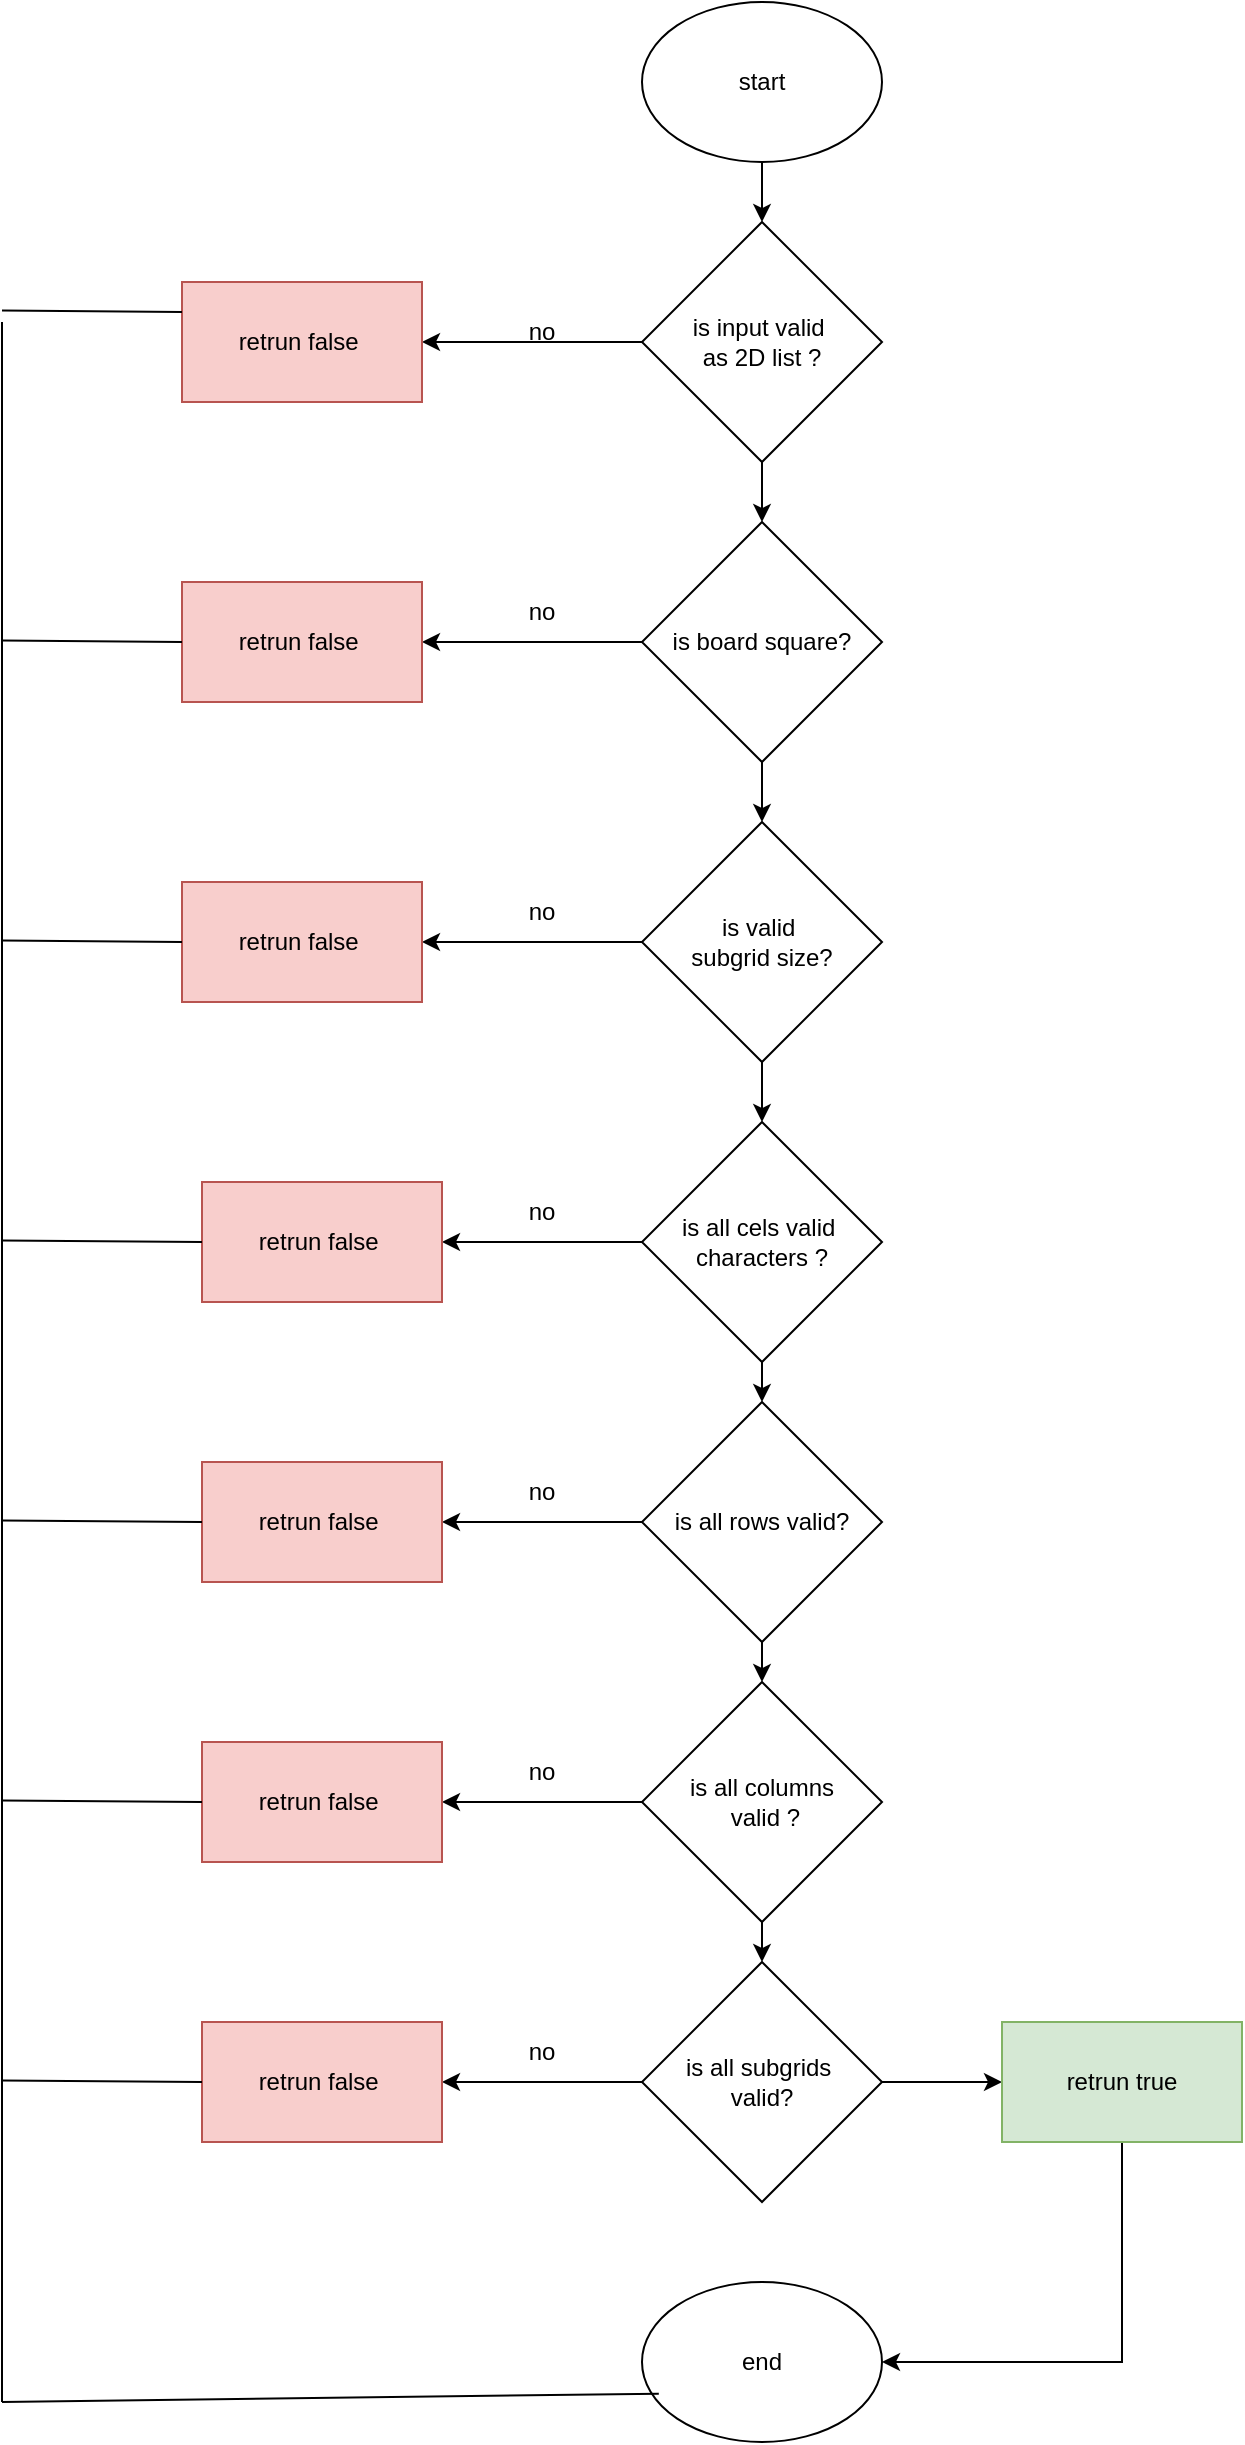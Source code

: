 <mxfile version="26.0.16">
  <diagram id="C5RBs43oDa-KdzZeNtuy" name="Page-1">
    <mxGraphModel dx="3703" dy="1197" grid="1" gridSize="10" guides="1" tooltips="1" connect="1" arrows="1" fold="1" page="1" pageScale="1" pageWidth="827" pageHeight="1169" math="0" shadow="0">
      <root>
        <mxCell id="WIyWlLk6GJQsqaUBKTNV-0" />
        <mxCell id="WIyWlLk6GJQsqaUBKTNV-1" parent="WIyWlLk6GJQsqaUBKTNV-0" />
        <mxCell id="ykPFZneL_9SEnis5VbHR-42" style="edgeStyle=orthogonalEdgeStyle;rounded=0;orthogonalLoop=1;jettySize=auto;html=1;exitX=0.5;exitY=1;exitDx=0;exitDy=0;entryX=0.5;entryY=0;entryDx=0;entryDy=0;" edge="1" parent="WIyWlLk6GJQsqaUBKTNV-1" source="ykPFZneL_9SEnis5VbHR-0" target="ykPFZneL_9SEnis5VbHR-1">
          <mxGeometry relative="1" as="geometry" />
        </mxCell>
        <mxCell id="ykPFZneL_9SEnis5VbHR-0" value="start" style="ellipse;whiteSpace=wrap;html=1;" vertex="1" parent="WIyWlLk6GJQsqaUBKTNV-1">
          <mxGeometry x="-520" width="120" height="80" as="geometry" />
        </mxCell>
        <mxCell id="ykPFZneL_9SEnis5VbHR-19" style="edgeStyle=orthogonalEdgeStyle;rounded=0;orthogonalLoop=1;jettySize=auto;html=1;exitX=0;exitY=0.5;exitDx=0;exitDy=0;entryX=1;entryY=0.5;entryDx=0;entryDy=0;" edge="1" parent="WIyWlLk6GJQsqaUBKTNV-1" source="ykPFZneL_9SEnis5VbHR-1" target="ykPFZneL_9SEnis5VbHR-11">
          <mxGeometry relative="1" as="geometry" />
        </mxCell>
        <mxCell id="ykPFZneL_9SEnis5VbHR-43" style="edgeStyle=orthogonalEdgeStyle;rounded=0;orthogonalLoop=1;jettySize=auto;html=1;exitX=0.5;exitY=1;exitDx=0;exitDy=0;entryX=0.5;entryY=0;entryDx=0;entryDy=0;" edge="1" parent="WIyWlLk6GJQsqaUBKTNV-1" source="ykPFZneL_9SEnis5VbHR-1" target="ykPFZneL_9SEnis5VbHR-4">
          <mxGeometry relative="1" as="geometry" />
        </mxCell>
        <mxCell id="ykPFZneL_9SEnis5VbHR-1" value="is input valid&amp;nbsp;&lt;div&gt;as 2D list ?&lt;/div&gt;" style="rhombus;whiteSpace=wrap;html=1;" vertex="1" parent="WIyWlLk6GJQsqaUBKTNV-1">
          <mxGeometry x="-520" y="110" width="120" height="120" as="geometry" />
        </mxCell>
        <mxCell id="ykPFZneL_9SEnis5VbHR-20" style="edgeStyle=orthogonalEdgeStyle;rounded=0;orthogonalLoop=1;jettySize=auto;html=1;exitX=0;exitY=0.5;exitDx=0;exitDy=0;" edge="1" parent="WIyWlLk6GJQsqaUBKTNV-1" source="ykPFZneL_9SEnis5VbHR-4" target="ykPFZneL_9SEnis5VbHR-13">
          <mxGeometry relative="1" as="geometry" />
        </mxCell>
        <mxCell id="ykPFZneL_9SEnis5VbHR-41" style="edgeStyle=orthogonalEdgeStyle;rounded=0;orthogonalLoop=1;jettySize=auto;html=1;exitX=0.5;exitY=1;exitDx=0;exitDy=0;entryX=0.5;entryY=0;entryDx=0;entryDy=0;" edge="1" parent="WIyWlLk6GJQsqaUBKTNV-1" source="ykPFZneL_9SEnis5VbHR-4" target="ykPFZneL_9SEnis5VbHR-5">
          <mxGeometry relative="1" as="geometry" />
        </mxCell>
        <mxCell id="ykPFZneL_9SEnis5VbHR-4" value="is board square?&lt;span style=&quot;color: rgba(0, 0, 0, 0); font-family: monospace; font-size: 0px; text-align: start; text-wrap-mode: nowrap;&quot;&gt;%3CmxGraphModel%3E%3Croot%3E%3CmxCell%20id%3D%220%22%2F%3E%3CmxCell%20id%3D%221%22%20parent%3D%220%22%2F%3E%3CmxCell%20id%3D%222%22%20value%3D%22is%20input%20valid%26amp%3Bnbsp%3B%26lt%3Bdiv%26gt%3Bas%202D%20list%26lt%3B%2Fdiv%26gt%3B%22%20style%3D%22rhombus%3BwhiteSpace%3Dwrap%3Bhtml%3D1%3B%22%20vertex%3D%221%22%20parent%3D%221%22%3E%3CmxGeometry%20x%3D%22-520%22%20y%3D%22110%22%20width%3D%22120%22%20height%3D%22120%22%20as%3D%22geometry%22%2F%3E%3C%2FmxCell%3E%3C%2Froot%3E%3C%2FmxGraphModel%3E&lt;/span&gt;" style="rhombus;whiteSpace=wrap;html=1;" vertex="1" parent="WIyWlLk6GJQsqaUBKTNV-1">
          <mxGeometry x="-520" y="260" width="120" height="120" as="geometry" />
        </mxCell>
        <mxCell id="ykPFZneL_9SEnis5VbHR-21" style="edgeStyle=orthogonalEdgeStyle;rounded=0;orthogonalLoop=1;jettySize=auto;html=1;exitX=0;exitY=0.5;exitDx=0;exitDy=0;" edge="1" parent="WIyWlLk6GJQsqaUBKTNV-1" source="ykPFZneL_9SEnis5VbHR-5" target="ykPFZneL_9SEnis5VbHR-14">
          <mxGeometry relative="1" as="geometry" />
        </mxCell>
        <mxCell id="ykPFZneL_9SEnis5VbHR-40" style="edgeStyle=orthogonalEdgeStyle;rounded=0;orthogonalLoop=1;jettySize=auto;html=1;exitX=0.5;exitY=1;exitDx=0;exitDy=0;entryX=0.5;entryY=0;entryDx=0;entryDy=0;" edge="1" parent="WIyWlLk6GJQsqaUBKTNV-1" source="ykPFZneL_9SEnis5VbHR-5" target="ykPFZneL_9SEnis5VbHR-6">
          <mxGeometry relative="1" as="geometry" />
        </mxCell>
        <mxCell id="ykPFZneL_9SEnis5VbHR-5" value="is valid&amp;nbsp;&lt;div&gt;subgrid size?&lt;/div&gt;" style="rhombus;whiteSpace=wrap;html=1;" vertex="1" parent="WIyWlLk6GJQsqaUBKTNV-1">
          <mxGeometry x="-520" y="410" width="120" height="120" as="geometry" />
        </mxCell>
        <mxCell id="ykPFZneL_9SEnis5VbHR-22" style="edgeStyle=orthogonalEdgeStyle;rounded=0;orthogonalLoop=1;jettySize=auto;html=1;exitX=0;exitY=0.5;exitDx=0;exitDy=0;" edge="1" parent="WIyWlLk6GJQsqaUBKTNV-1" source="ykPFZneL_9SEnis5VbHR-6" target="ykPFZneL_9SEnis5VbHR-15">
          <mxGeometry relative="1" as="geometry" />
        </mxCell>
        <mxCell id="ykPFZneL_9SEnis5VbHR-39" style="edgeStyle=orthogonalEdgeStyle;rounded=0;orthogonalLoop=1;jettySize=auto;html=1;exitX=0.5;exitY=1;exitDx=0;exitDy=0;entryX=0.5;entryY=0;entryDx=0;entryDy=0;" edge="1" parent="WIyWlLk6GJQsqaUBKTNV-1" source="ykPFZneL_9SEnis5VbHR-6" target="ykPFZneL_9SEnis5VbHR-7">
          <mxGeometry relative="1" as="geometry" />
        </mxCell>
        <mxCell id="ykPFZneL_9SEnis5VbHR-6" value="is all cels valid&amp;nbsp;&lt;div&gt;characters ?&lt;/div&gt;" style="rhombus;whiteSpace=wrap;html=1;" vertex="1" parent="WIyWlLk6GJQsqaUBKTNV-1">
          <mxGeometry x="-520" y="560" width="120" height="120" as="geometry" />
        </mxCell>
        <mxCell id="ykPFZneL_9SEnis5VbHR-23" style="edgeStyle=orthogonalEdgeStyle;rounded=0;orthogonalLoop=1;jettySize=auto;html=1;exitX=0;exitY=0.5;exitDx=0;exitDy=0;" edge="1" parent="WIyWlLk6GJQsqaUBKTNV-1" source="ykPFZneL_9SEnis5VbHR-7" target="ykPFZneL_9SEnis5VbHR-16">
          <mxGeometry relative="1" as="geometry" />
        </mxCell>
        <mxCell id="ykPFZneL_9SEnis5VbHR-38" style="edgeStyle=orthogonalEdgeStyle;rounded=0;orthogonalLoop=1;jettySize=auto;html=1;exitX=0.5;exitY=1;exitDx=0;exitDy=0;entryX=0.5;entryY=0;entryDx=0;entryDy=0;" edge="1" parent="WIyWlLk6GJQsqaUBKTNV-1" source="ykPFZneL_9SEnis5VbHR-7" target="ykPFZneL_9SEnis5VbHR-8">
          <mxGeometry relative="1" as="geometry" />
        </mxCell>
        <mxCell id="ykPFZneL_9SEnis5VbHR-7" value="is all rows valid?" style="rhombus;whiteSpace=wrap;html=1;" vertex="1" parent="WIyWlLk6GJQsqaUBKTNV-1">
          <mxGeometry x="-520" y="700" width="120" height="120" as="geometry" />
        </mxCell>
        <mxCell id="ykPFZneL_9SEnis5VbHR-24" style="edgeStyle=orthogonalEdgeStyle;rounded=0;orthogonalLoop=1;jettySize=auto;html=1;exitX=0;exitY=0.5;exitDx=0;exitDy=0;entryX=1;entryY=0.5;entryDx=0;entryDy=0;" edge="1" parent="WIyWlLk6GJQsqaUBKTNV-1" source="ykPFZneL_9SEnis5VbHR-8" target="ykPFZneL_9SEnis5VbHR-17">
          <mxGeometry relative="1" as="geometry" />
        </mxCell>
        <mxCell id="ykPFZneL_9SEnis5VbHR-37" style="edgeStyle=orthogonalEdgeStyle;rounded=0;orthogonalLoop=1;jettySize=auto;html=1;exitX=0.5;exitY=1;exitDx=0;exitDy=0;entryX=0.5;entryY=0;entryDx=0;entryDy=0;" edge="1" parent="WIyWlLk6GJQsqaUBKTNV-1" source="ykPFZneL_9SEnis5VbHR-8" target="ykPFZneL_9SEnis5VbHR-9">
          <mxGeometry relative="1" as="geometry" />
        </mxCell>
        <mxCell id="ykPFZneL_9SEnis5VbHR-8" value="is all columns&lt;div&gt;&amp;nbsp;valid ?&lt;/div&gt;" style="rhombus;whiteSpace=wrap;html=1;" vertex="1" parent="WIyWlLk6GJQsqaUBKTNV-1">
          <mxGeometry x="-520" y="840" width="120" height="120" as="geometry" />
        </mxCell>
        <mxCell id="ykPFZneL_9SEnis5VbHR-25" style="edgeStyle=orthogonalEdgeStyle;rounded=0;orthogonalLoop=1;jettySize=auto;html=1;exitX=0;exitY=0.5;exitDx=0;exitDy=0;entryX=1;entryY=0.5;entryDx=0;entryDy=0;" edge="1" parent="WIyWlLk6GJQsqaUBKTNV-1" source="ykPFZneL_9SEnis5VbHR-9" target="ykPFZneL_9SEnis5VbHR-18">
          <mxGeometry relative="1" as="geometry" />
        </mxCell>
        <mxCell id="ykPFZneL_9SEnis5VbHR-36" style="edgeStyle=orthogonalEdgeStyle;rounded=0;orthogonalLoop=1;jettySize=auto;html=1;exitX=1;exitY=0.5;exitDx=0;exitDy=0;entryX=0;entryY=0.5;entryDx=0;entryDy=0;" edge="1" parent="WIyWlLk6GJQsqaUBKTNV-1" source="ykPFZneL_9SEnis5VbHR-9" target="ykPFZneL_9SEnis5VbHR-35">
          <mxGeometry relative="1" as="geometry" />
        </mxCell>
        <mxCell id="ykPFZneL_9SEnis5VbHR-9" value="is all subgrids&amp;nbsp;&lt;div&gt;valid?&lt;/div&gt;" style="rhombus;whiteSpace=wrap;html=1;" vertex="1" parent="WIyWlLk6GJQsqaUBKTNV-1">
          <mxGeometry x="-520" y="980" width="120" height="120" as="geometry" />
        </mxCell>
        <mxCell id="ykPFZneL_9SEnis5VbHR-10" value="end" style="ellipse;whiteSpace=wrap;html=1;" vertex="1" parent="WIyWlLk6GJQsqaUBKTNV-1">
          <mxGeometry x="-520" y="1140" width="120" height="80" as="geometry" />
        </mxCell>
        <mxCell id="ykPFZneL_9SEnis5VbHR-11" value="retrun false&amp;nbsp;" style="rounded=0;whiteSpace=wrap;html=1;fillColor=#f8cecc;strokeColor=#b85450;" vertex="1" parent="WIyWlLk6GJQsqaUBKTNV-1">
          <mxGeometry x="-750" y="140" width="120" height="60" as="geometry" />
        </mxCell>
        <mxCell id="ykPFZneL_9SEnis5VbHR-13" value="retrun false&amp;nbsp;" style="rounded=0;whiteSpace=wrap;html=1;fillColor=#f8cecc;strokeColor=#b85450;" vertex="1" parent="WIyWlLk6GJQsqaUBKTNV-1">
          <mxGeometry x="-750" y="290" width="120" height="60" as="geometry" />
        </mxCell>
        <mxCell id="ykPFZneL_9SEnis5VbHR-14" value="retrun false&amp;nbsp;" style="rounded=0;whiteSpace=wrap;html=1;fillColor=#f8cecc;strokeColor=#b85450;" vertex="1" parent="WIyWlLk6GJQsqaUBKTNV-1">
          <mxGeometry x="-750" y="440" width="120" height="60" as="geometry" />
        </mxCell>
        <mxCell id="ykPFZneL_9SEnis5VbHR-15" value="retrun false&amp;nbsp;" style="rounded=0;whiteSpace=wrap;html=1;fillColor=#f8cecc;strokeColor=#b85450;" vertex="1" parent="WIyWlLk6GJQsqaUBKTNV-1">
          <mxGeometry x="-740" y="590" width="120" height="60" as="geometry" />
        </mxCell>
        <mxCell id="ykPFZneL_9SEnis5VbHR-16" value="retrun false&amp;nbsp;" style="rounded=0;whiteSpace=wrap;html=1;fillColor=#f8cecc;strokeColor=#b85450;" vertex="1" parent="WIyWlLk6GJQsqaUBKTNV-1">
          <mxGeometry x="-740" y="730" width="120" height="60" as="geometry" />
        </mxCell>
        <mxCell id="ykPFZneL_9SEnis5VbHR-17" value="retrun false&amp;nbsp;" style="rounded=0;whiteSpace=wrap;html=1;fillColor=#f8cecc;strokeColor=#b85450;" vertex="1" parent="WIyWlLk6GJQsqaUBKTNV-1">
          <mxGeometry x="-740" y="870" width="120" height="60" as="geometry" />
        </mxCell>
        <mxCell id="ykPFZneL_9SEnis5VbHR-18" value="retrun false&amp;nbsp;" style="rounded=0;whiteSpace=wrap;html=1;fillColor=#f8cecc;strokeColor=#b85450;" vertex="1" parent="WIyWlLk6GJQsqaUBKTNV-1">
          <mxGeometry x="-740" y="1010" width="120" height="60" as="geometry" />
        </mxCell>
        <mxCell id="ykPFZneL_9SEnis5VbHR-26" value="" style="endArrow=none;html=1;rounded=0;" edge="1" parent="WIyWlLk6GJQsqaUBKTNV-1">
          <mxGeometry width="50" height="50" relative="1" as="geometry">
            <mxPoint x="-840" y="1200" as="sourcePoint" />
            <mxPoint x="-840" y="160" as="targetPoint" />
            <Array as="points" />
          </mxGeometry>
        </mxCell>
        <mxCell id="ykPFZneL_9SEnis5VbHR-27" value="" style="endArrow=none;html=1;rounded=0;entryX=0;entryY=0.25;entryDx=0;entryDy=0;" edge="1" parent="WIyWlLk6GJQsqaUBKTNV-1" target="ykPFZneL_9SEnis5VbHR-11">
          <mxGeometry width="50" height="50" relative="1" as="geometry">
            <mxPoint x="-840" y="154.286" as="sourcePoint" />
            <mxPoint x="-340" y="680" as="targetPoint" />
          </mxGeometry>
        </mxCell>
        <mxCell id="ykPFZneL_9SEnis5VbHR-28" value="" style="endArrow=none;html=1;rounded=0;entryX=0;entryY=0.25;entryDx=0;entryDy=0;" edge="1" parent="WIyWlLk6GJQsqaUBKTNV-1">
          <mxGeometry width="50" height="50" relative="1" as="geometry">
            <mxPoint x="-840" y="319.286" as="sourcePoint" />
            <mxPoint x="-750" y="320" as="targetPoint" />
          </mxGeometry>
        </mxCell>
        <mxCell id="ykPFZneL_9SEnis5VbHR-29" value="" style="endArrow=none;html=1;rounded=0;entryX=0;entryY=0.25;entryDx=0;entryDy=0;" edge="1" parent="WIyWlLk6GJQsqaUBKTNV-1">
          <mxGeometry width="50" height="50" relative="1" as="geometry">
            <mxPoint x="-840" y="469.286" as="sourcePoint" />
            <mxPoint x="-750" y="470" as="targetPoint" />
          </mxGeometry>
        </mxCell>
        <mxCell id="ykPFZneL_9SEnis5VbHR-30" value="" style="endArrow=none;html=1;rounded=0;entryX=0;entryY=0.5;entryDx=0;entryDy=0;" edge="1" parent="WIyWlLk6GJQsqaUBKTNV-1" target="ykPFZneL_9SEnis5VbHR-15">
          <mxGeometry width="50" height="50" relative="1" as="geometry">
            <mxPoint x="-840" y="619.286" as="sourcePoint" />
            <mxPoint x="-750" y="620" as="targetPoint" />
          </mxGeometry>
        </mxCell>
        <mxCell id="ykPFZneL_9SEnis5VbHR-31" value="" style="endArrow=none;html=1;rounded=0;entryX=0;entryY=0.5;entryDx=0;entryDy=0;" edge="1" parent="WIyWlLk6GJQsqaUBKTNV-1">
          <mxGeometry width="50" height="50" relative="1" as="geometry">
            <mxPoint x="-840" y="759.286" as="sourcePoint" />
            <mxPoint x="-740" y="760" as="targetPoint" />
          </mxGeometry>
        </mxCell>
        <mxCell id="ykPFZneL_9SEnis5VbHR-32" value="" style="endArrow=none;html=1;rounded=0;entryX=0;entryY=0.5;entryDx=0;entryDy=0;" edge="1" parent="WIyWlLk6GJQsqaUBKTNV-1">
          <mxGeometry width="50" height="50" relative="1" as="geometry">
            <mxPoint x="-840" y="899.286" as="sourcePoint" />
            <mxPoint x="-740" y="900" as="targetPoint" />
          </mxGeometry>
        </mxCell>
        <mxCell id="ykPFZneL_9SEnis5VbHR-33" value="" style="endArrow=none;html=1;rounded=0;entryX=0;entryY=0.5;entryDx=0;entryDy=0;" edge="1" parent="WIyWlLk6GJQsqaUBKTNV-1">
          <mxGeometry width="50" height="50" relative="1" as="geometry">
            <mxPoint x="-840" y="1039.286" as="sourcePoint" />
            <mxPoint x="-740" y="1040" as="targetPoint" />
          </mxGeometry>
        </mxCell>
        <mxCell id="ykPFZneL_9SEnis5VbHR-34" value="" style="endArrow=none;html=1;rounded=0;entryX=0.07;entryY=0.698;entryDx=0;entryDy=0;entryPerimeter=0;" edge="1" parent="WIyWlLk6GJQsqaUBKTNV-1" target="ykPFZneL_9SEnis5VbHR-10">
          <mxGeometry width="50" height="50" relative="1" as="geometry">
            <mxPoint x="-840" y="1199.996" as="sourcePoint" />
            <mxPoint x="-740" y="1200.71" as="targetPoint" />
          </mxGeometry>
        </mxCell>
        <mxCell id="ykPFZneL_9SEnis5VbHR-44" style="edgeStyle=orthogonalEdgeStyle;rounded=0;orthogonalLoop=1;jettySize=auto;html=1;exitX=0.5;exitY=1;exitDx=0;exitDy=0;entryX=1;entryY=0.5;entryDx=0;entryDy=0;" edge="1" parent="WIyWlLk6GJQsqaUBKTNV-1" source="ykPFZneL_9SEnis5VbHR-35" target="ykPFZneL_9SEnis5VbHR-10">
          <mxGeometry relative="1" as="geometry" />
        </mxCell>
        <mxCell id="ykPFZneL_9SEnis5VbHR-35" value="retrun true" style="rounded=0;whiteSpace=wrap;html=1;fillColor=#d5e8d4;strokeColor=#82b366;" vertex="1" parent="WIyWlLk6GJQsqaUBKTNV-1">
          <mxGeometry x="-340" y="1010" width="120" height="60" as="geometry" />
        </mxCell>
        <mxCell id="ykPFZneL_9SEnis5VbHR-45" value="no" style="text;html=1;align=center;verticalAlign=middle;whiteSpace=wrap;rounded=0;" vertex="1" parent="WIyWlLk6GJQsqaUBKTNV-1">
          <mxGeometry x="-600" y="150" width="60" height="30" as="geometry" />
        </mxCell>
        <mxCell id="ykPFZneL_9SEnis5VbHR-46" value="no" style="text;html=1;align=center;verticalAlign=middle;whiteSpace=wrap;rounded=0;" vertex="1" parent="WIyWlLk6GJQsqaUBKTNV-1">
          <mxGeometry x="-600" y="290" width="60" height="30" as="geometry" />
        </mxCell>
        <mxCell id="ykPFZneL_9SEnis5VbHR-47" value="no" style="text;html=1;align=center;verticalAlign=middle;whiteSpace=wrap;rounded=0;" vertex="1" parent="WIyWlLk6GJQsqaUBKTNV-1">
          <mxGeometry x="-600" y="440" width="60" height="30" as="geometry" />
        </mxCell>
        <mxCell id="ykPFZneL_9SEnis5VbHR-49" value="no" style="text;html=1;align=center;verticalAlign=middle;whiteSpace=wrap;rounded=0;" vertex="1" parent="WIyWlLk6GJQsqaUBKTNV-1">
          <mxGeometry x="-600" y="590" width="60" height="30" as="geometry" />
        </mxCell>
        <mxCell id="ykPFZneL_9SEnis5VbHR-50" value="no" style="text;html=1;align=center;verticalAlign=middle;whiteSpace=wrap;rounded=0;" vertex="1" parent="WIyWlLk6GJQsqaUBKTNV-1">
          <mxGeometry x="-600" y="730" width="60" height="30" as="geometry" />
        </mxCell>
        <mxCell id="ykPFZneL_9SEnis5VbHR-51" value="no" style="text;html=1;align=center;verticalAlign=middle;whiteSpace=wrap;rounded=0;" vertex="1" parent="WIyWlLk6GJQsqaUBKTNV-1">
          <mxGeometry x="-600" y="870" width="60" height="30" as="geometry" />
        </mxCell>
        <mxCell id="ykPFZneL_9SEnis5VbHR-52" value="no" style="text;html=1;align=center;verticalAlign=middle;whiteSpace=wrap;rounded=0;" vertex="1" parent="WIyWlLk6GJQsqaUBKTNV-1">
          <mxGeometry x="-600" y="1010" width="60" height="30" as="geometry" />
        </mxCell>
      </root>
    </mxGraphModel>
  </diagram>
</mxfile>
